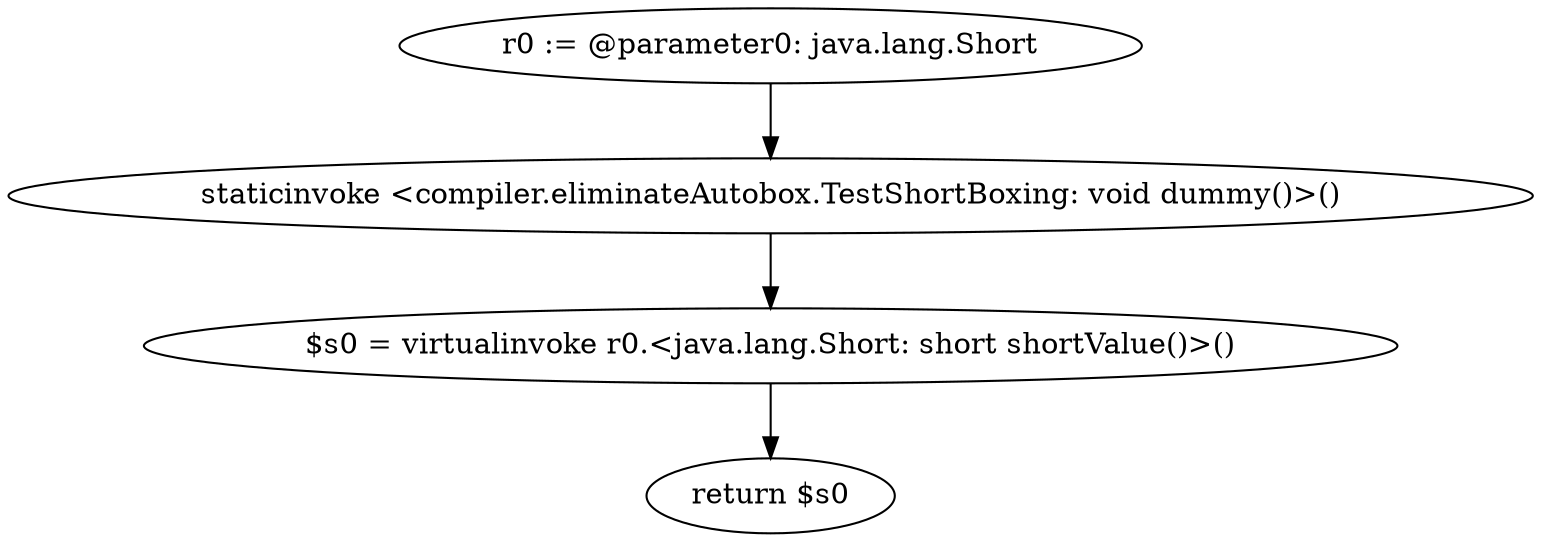 digraph "unitGraph" {
    "r0 := @parameter0: java.lang.Short"
    "staticinvoke <compiler.eliminateAutobox.TestShortBoxing: void dummy()>()"
    "$s0 = virtualinvoke r0.<java.lang.Short: short shortValue()>()"
    "return $s0"
    "r0 := @parameter0: java.lang.Short"->"staticinvoke <compiler.eliminateAutobox.TestShortBoxing: void dummy()>()";
    "staticinvoke <compiler.eliminateAutobox.TestShortBoxing: void dummy()>()"->"$s0 = virtualinvoke r0.<java.lang.Short: short shortValue()>()";
    "$s0 = virtualinvoke r0.<java.lang.Short: short shortValue()>()"->"return $s0";
}
